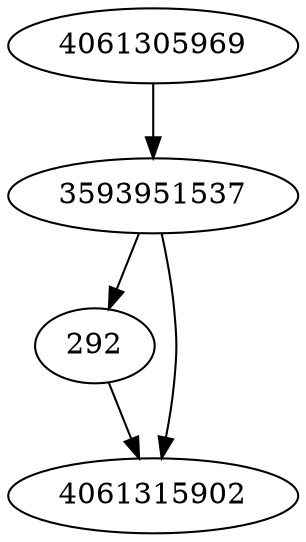 strict digraph  {
4061305969;
292;
4061315902;
3593951537;
4061305969 -> 3593951537;
292 -> 4061315902;
3593951537 -> 4061315902;
3593951537 -> 292;
}
